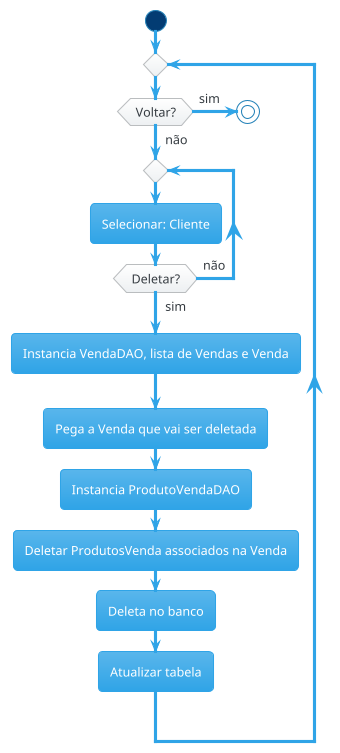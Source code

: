 @startuml
!theme cerulean
start
repeat
	if (Voltar?) then (sim)
		stop
	else (não)
		repeat
			:Selecionar: Cliente;
		repeat while (Deletar?) is (não) not (sim)
	endif
        :Instancia VendaDAO, lista de Vendas e Venda;
        :Pega a Venda que vai ser deletada;
        :Instancia ProdutoVendaDAO;
        :Deletar ProdutosVenda associados na Venda;
	:Deleta no banco;
	:Atualizar tabela;
repeat while
@enduml
